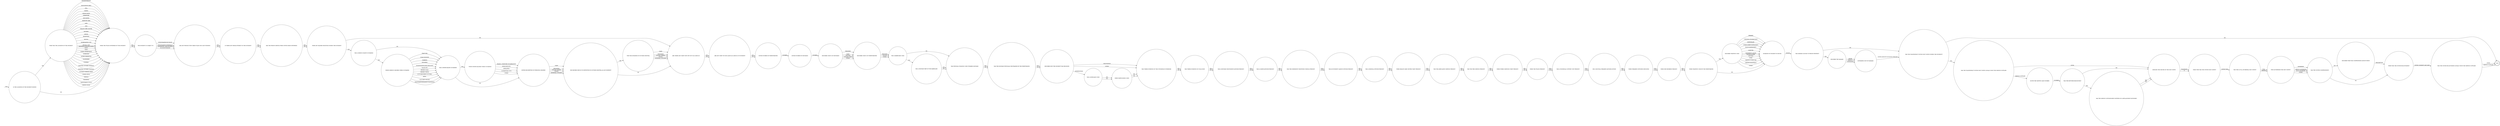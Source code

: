digraph OLD_HOSTAGE {  rankdir=LR;
  node [shape = circle];
  START_NODE [label="", shape=none];
  START_NODE -> 44318 [label = "start"];
  END_NODE [label="END", shape="doublecircle"];
  44137 [label = "WAS A HOSTAGE NEGOTIATION ADVISER PRESENT"];
  44137 -> 44365 [label = "YES"];
  44137 -> 44365 [label = "NO"];
  44210 [label = "WERE IMB MEMBERS PRESENT"];
  44210 -> 44452 [label = "YES"];
  44210 -> 44452 [label = "NO"];
  44213 [label = "ESTIMATED COST OF DAMAGE"];
  44213 -> 44293 [label = "ENTER AMOUNT IN POUND STERLING"];
  44218 [label = "DID INJURIES RESULT IN DETENTION IN OUTSIDE HOSPITAL AS AN IN-PATIENT"];
  44218 -> 44235 [label = "YES"];
  44218 -> 44347 [label = "NO"];
  44234 [label = "HAS ANY PROSECUTION TAKEN PLACE OR IS ANY PENDING"];
  44234 -> 45093 [label = "YES"];
  44234 -> 45093 [label = "NO"];
  44235 [label = "WHO WAS DETAINED IN OUTSIDE HOSPITAL"];
  44235 -> 44347 [label = "STAFF"];
  44235 -> 44347 [label = "PRISONERS"];
  44235 -> 44347 [label = "CIVILIAN GRADES"];
  44235 -> 44347 [label = "POLICE"];
  44235 -> 44347 [label = "EXTERNAL CIVILIANS"];
  44239 [label = "WHO AUTHORISED THE SHUT DOWN?"];
  44239 -> 45076 [label = "GOVERNOR"];
  44239 -> 45076 [label = "DEPUTY GOVERNOR"];
  44239 -> 45076 [label = "DUTY GOVERNOR"];
  44239 -> 45076 [label = "OTHER"];
  44257 [label = "WERE WATER HOSES USED"];
  44257 -> 44891 [label = "YES"];
  44257 -> 44891 [label = "NO"];
  44265 [label = "WERE THE POLICE PRESENT"];
  44265 -> 44963 [label = "YES"];
  44265 -> 44963 [label = "NO"];
  44275 [label = "INDICATE THE NATURE OF THE SHUT DOWN"];
  44275 -> 44788 [label = "TELEPHONY"];
  44275 -> 44788 [label = "IT"];
  44293 [label = "WAS THE TELEPHONE/IT SYSTEM SHUT DOWN DURING THE INCIDENT?"];
  44293 -> 44805 [label = "YES"];
  44293 -> END_NODE [label = "NO"];
  44311 [label = "WAS DAMAGE CAUSED TO PRISON PROPERTY"];
  44311 -> 44600 [label = "YES"];
  44311 -> 44293 [label = "NO"];
  44318 [label = "IS THE LOCATION OF THE INCIDENT KNOWN"];
  44318 -> 44463 [label = "YES"];
  44318 -> 44690 [label = "NO"];
  44322 [label = "WAS THERE EVIDENCE OF COLLUSION"];
  44322 -> 44137 [label = "YES"];
  44322 -> 44137 [label = "NO"];
  44335 [label = "WERE ANY INJURIES RECEIVED DURING THIS INCIDENT"];
  44335 -> 45101 [label = "YES"];
  44335 -> 44347 [label = "NO"];
  44347 [label = "ARE THERE ANY STAFF NOW OFF DUTY AS A RESULT"];
  44347 -> 44937 [label = "YES"];
  44347 -> 44937 [label = "NO"];
  44356 [label = "HAS THE SERVICE SUPPLIER BEEN NOTIFIED OF A REPLACEMENT KEYWORD?"];
  44356 -> 44275 [label = "YES"];
  44356 -> 44275 [label = "NO"];
  44365 [label = "WAS A CANDR ADVISOR PRESENT"];
  44365 -> 44959 [label = "YES"];
  44365 -> 44959 [label = "NO"];
  44403 [label = "QUOTE THE VANTIVE CASE NUMBER"];
  44403 -> 44831 [label = "NUMBER"];
  44411 [label = "DID A TACTICAL FIREARMS ADVISER ATTEND"];
  44411 -> 44939 [label = "YES"];
  44411 -> 44939 [label = "NO"];
  44431 [label = "WAS PHYSICAL VIOLENCE USED TOWARDS HOSTAGE"];
  44431 -> 44777 [label = "YES"];
  44431 -> 44777 [label = "NO"];
  44452 [label = "WERE WEAPONS USED BY THE PERPETRATOR"];
  44452 -> 44474 [label = "YES"];
  44452 -> 45162 [label = "NO"];
  44463 [label = "WHAT WAS THE LOCATION OF THE INCIDENT"];
  44463 -> 44690 [label = "ADMINISTRATION"];
  44463 -> 44690 [label = "ASSOCIATION AREA"];
  44463 -> 44690 [label = "CELL"];
  44463 -> 44690 [label = "CHAPEL"];
  44463 -> 44690 [label = "DINING ROOM"];
  44463 -> 44690 [label = "DORMITORY"];
  44463 -> 44690 [label = "EDUCATION"];
  44463 -> 44690 [label = "EXERCISE YARD"];
  44463 -> 44690 [label = "GATE"];
  44463 -> 44690 [label = "GYM"];
  44463 -> 44690 [label = "HEALTH CARE CENTRE"];
  44463 -> 44690 [label = "KITCHEN"];
  44463 -> 44690 [label = "OFFICE"];
  44463 -> 44690 [label = "RECEPTION"];
  44463 -> 44690 [label = "RECESS"];
  44463 -> 44690 [label = "SEGREGATION UNIT"];
  44463 -> 44690 [label = "SPECIAL UNIT"];
  44463 -> 44690 [label = "SHOWERS/CHANGING ROOM"];
  44463 -> 44690 [label = "VISITS"];
  44463 -> 44690 [label = "WING"];
  44463 -> 44690 [label = "WORKS DEPARTMENT"];
  44463 -> 44690 [label = "WORKSHOP"];
  44463 -> 44690 [label = "WITHIN PERIMETER"];
  44463 -> 44690 [label = "ELSEWHERE"];
  44463 -> 44690 [label = "FUNERAL"];
  44463 -> 44690 [label = "HOSPITAL OUTSIDE (PATIENT)"];
  44463 -> 44690 [label = "HOSPITAL OUTSIDE (VISITING)"];
  44463 -> 44690 [label = "OUTSIDE WORKING PARTY"];
  44463 -> 44690 [label = "SPORTS FIELD"];
  44463 -> 44690 [label = "VEHICLE"];
  44463 -> 44690 [label = "WEDDINGS"];
  44463 -> 44690 [label = "MAGISTRATES COURT"];
  44463 -> 44690 [label = "CROWN COURT"];
  44474 [label = "DESCRIBE WEAPONS USED"];
  44474 -> 45162 [label = "FIREARM"];
  44474 -> 45162 [label = "CHEMICAL INCAPACITANT"];
  44474 -> 45162 [label = "KNIFE/BLADE"];
  44474 -> 45162 [label = "OTHER SHARP INSTRUMENT"];
  44474 -> 45162 [label = "BLUNT INSTRUMENT"];
  44474 -> 45162 [label = "LIGATURE"];
  44474 -> 45162 [label = "DANGEROUS LIQUID"];
  44474 -> 45162 [label = "EXCRETA/URINE"];
  44474 -> 45162 [label = "SPITTING"];
  44474 -> 45162 [label = "FOOD"];
  44474 -> 45162 [label = "THROWN FURNITURE"];
  44474 -> 45162 [label = "THROWN EQUIPMENT"];
  44474 -> 45162 [label = "OTHER"];
  44488 [label = "WAS THE SYSTEM RE-ACTIVATED LOCALLY OR BY THE SERVICE SUPPLIER"];
  44488 -> END_NODE [label = "LOCAL"];
  44488 -> END_NODE [label = "SERVICE SUPPLIER"];
  44497 [label = "WAS A BARRICADE USED"];
  44497 -> 44614 [label = "YES"];
  44497 -> 44431 [label = "NO"];
  44555 [label = "WAS THE AMBULANCE SERVICE PRESENT"];
  44555 -> 45078 [label = "YES"];
  44555 -> 45078 [label = "NO"];
  44564 [label = "ENTER NUMBER OF PERPETRATORS"];
  44564 -> 45004 [label = "NUMBER"];
  44569 [label = "HAS THE PRISON SERVICE PRESS OFFICE BEEN INFORMED"];
  44569 -> 44335 [label = "YES"];
  44569 -> 44335 [label = "NO"];
  44585 [label = "DESCRIBE HOW THE INCIDENT WAS RESOLVED"];
  44585 -> 44814 [label = "INTERVENTION"];
  44585 -> 44891 [label = "NEGOTIATION"];
  44585 -> 44891 [label = "OTHER"];
  44600 [label = "DESCRIBE THE DAMAGE"];
  44600 -> 44213 [label = "MINOR"];
  44600 -> 44213 [label = "SERIOUS"];
  44600 -> 44213 [label = "EXTENSIVE"];
  44608 [label = "WHICH MINOR INJURIES WERE SUSTAINED"];
  44608 -> 45059 [label = "GRAZES, SCRATCHES OR ABRASIONS"];
  44608 -> 45059 [label = "MINOR BRUISES"];
  44608 -> 45059 [label = "SWELLINGS"];
  44608 -> 45059 [label = "SUPERFICIAL CUTS"];
  44608 -> 45059 [label = "OTHER"];
  44611 [label = "DESCRIBE WHAT WAS COMPROMISED AND BY WHOM"];
  44611 -> 44817 [label = "DESCRIPTION"];
  44613 [label = "WAS A MINOR INJURY SUSTAINED"];
  44613 -> 44608 [label = "YES"];
  44613 -> 45059 [label = "NO"];
  44614 [label = "WAS A HOSTAGE PART OF THE BARRICADE"];
  44614 -> 44431 [label = "YES"];
  44614 -> 44431 [label = "NO"];
  44690 [label = "WERE THE POLICE INFORMED OF THE INCIDENT"];
  44690 -> 45135 [label = "YES"];
  44690 -> 45135 [label = "NO"];
  44693 [label = "WHICH SERIOUS INJURIES WERE SUSTAINED"];
  44693 -> 44613 [label = "FRACTURE"];
  44693 -> 44613 [label = "SCALD OR BURN"];
  44693 -> 44613 [label = "STABBING"];
  44693 -> 44613 [label = "CRUSHING"];
  44693 -> 44613 [label = "EXTENSIVE/MULTIPLE BRUISING"];
  44693 -> 44613 [label = "BLACK EYE"];
  44693 -> 44613 [label = "BROKEN NOSE"];
  44693 -> 44613 [label = "BROKEN TEETH"];
  44693 -> 44613 [label = "CUTS REQUIRING SUTURES"];
  44693 -> 44613 [label = "BITES"];
  44693 -> 44613 [label = "GUN SHOT WOUND"];
  44693 -> 44613 [label = "TEMPORARY/PERMANENT BLINDNESS"];
  44711 [label = "WERE HEALTH CARE CENTRE STAFF PRESENT"];
  44711 -> 44555 [label = "YES"];
  44711 -> 44555 [label = "NO"];
  44777 [label = "WAS THE HOSTAGE PHYSICALLY RESTRAINED BY THE PERPETRATOR"];
  44777 -> 44585 [label = "YES"];
  44777 -> 44585 [label = "NO"];
  44788 [label = "WHAT TIME WAS THE SYSTEM SHUT DOWN?"];
  44788 -> 45012 [label = "ENTER TIME"];
  44805 [label = "WAS THE TELEPHONE/IT SYSTEM SHUT DOWN LOCALLY OR BY THE SERVICE SUPPLIER"];
  44805 -> 44275 [label = "LOCAL"];
  44805 -> 44403 [label = "SERVICE SUPPLIER"];
  44814 [label = "WAS A DOOR JACK USED"];
  44814 -> 44257 [label = "YES"];
  44814 -> 44257 [label = "NO"];
  44817 [label = "WHEN WAS THE SYSTEM RE-ACTIVATED?"];
  44817 -> 44488 [label = "ENTER COMMENT AND DATE"];
  44823 [label = "DESCRIBE STATUS OF PERPETRATORS"];
  44823 -> 44497 [label = "PRISONER"];
  44823 -> 44497 [label = "VISITOR"];
  44823 -> 44497 [label = "OTHER"];
  44831 [label = "WAS THE KEYWORD REQUESTED?"];
  44831 -> 44356 [label = "YES"];
  44831 -> 44275 [label = "NO"];
  44891 [label = "WAS THERE EVIDENCE OF THE STOCKHOLM SYNDROME"];
  44891 -> 44322 [label = "YES"];
  44891 -> 44322 [label = "NO"];
  44937 [label = "ARE ANY STAFF ON SICK LEAVE AS A RESULT OF INCIDENT"];
  44937 -> 44564 [label = "YES"];
  44937 -> 44564 [label = "NO"];
  44939 [label = "WERE FIREARMS OFFICERS DEPLOYED"];
  44939 -> 44210 [label = "YES"];
  44939 -> 44210 [label = "NO"];
  44959 [label = "WAS THE EMERGENCY RESPONSE VEHICLE PRESENT"];
  44959 -> 45079 [label = "YES"];
  44959 -> 45079 [label = "NO"];
  44963 [label = "WAS A TECHNICAL SUPPORT UNIT PRESENT"];
  44963 -> 44411 [label = "YES"];
  44963 -> 44411 [label = "NO"];
  45004 [label = "ENTER NUMBER OF HOSTAGES"];
  45004 -> 45143 [label = "NUMBER"];
  45012 [label = "WAS THIS A FULL OR PARTIAL SHUT DOWN?"];
  45012 -> 44239 [label = "FULL"];
  45012 -> 44239 [label = "PARTIAL"];
  45059 [label = "ENTER DESCRIPTION OF PERSON(S) INJURED"];
  45059 -> 44218 [label = "STAFF"];
  45059 -> 44218 [label = "PRISONERS"];
  45059 -> 44218 [label = "CIVILIAN GRADES"];
  45059 -> 44218 [label = "POLICE"];
  45059 -> 44218 [label = "EXTERNAL CIVILIANS"];
  45076 [label = "WAS THE SYSTEM COMPROMISED?"];
  45076 -> 44611 [label = "YES"];
  45076 -> 44817 [label = "NO"];
  45078 [label = "WAS THE FIRE SERVICE PRESENT"];
  45078 -> 45148 [label = "YES"];
  45078 -> 45148 [label = "NO"];
  45079 [label = "WAS AN INCIDENT LIAISON OFFICER PRESENT"];
  45079 -> 45087 [label = "YES"];
  45079 -> 45087 [label = "NO"];
  45087 [label = "WAS A MEDICAL OFFICER PRESENT"];
  45087 -> 44711 [label = "YES"];
  45087 -> 44711 [label = "NO"];
  45093 [label = "IS THERE ANY MEDIA INTEREST IN THIS INCIDENT"];
  45093 -> 44569 [label = "YES"];
  45093 -> 44569 [label = "NO"];
  45101 [label = "WAS A SERIOUS INJURY SUSTAINED"];
  45101 -> 44693 [label = "YES"];
  45101 -> 44613 [label = "NO"];
  45135 [label = "THE INCIDENT IS SUBJECT TO"];
  45135 -> 44234 [label = "INVESTIGATION BY POLICE"];
  45135 -> 44234 [label = "INVESTIGATION INTERNALLY"];
  45135 -> 44234 [label = "GOVERNOR'S ADJUDICATION"];
  45135 -> 44234 [label = "NO INVESTIGATION"];
  45143 [label = "DESCRIBE STATUS OF HOSTAGES"];
  45143 -> 44823 [label = "PRISONER"];
  45143 -> 44823 [label = "STAFF"];
  45143 -> 44823 [label = "OFFICER"];
  45143 -> 44823 [label = "CIVILIAN STAFF"];
  45143 -> 44823 [label = "OTHER"];
  45148 [label = "WERE WORKS SERVICES STAFF PRESENT"];
  45148 -> 44265 [label = "YES"];
  45148 -> 44265 [label = "NO"];
  45162 [label = "DURATION OF INCIDENT IN HOURS"];
  45162 -> 44311 [label = "HOURS"];
}
